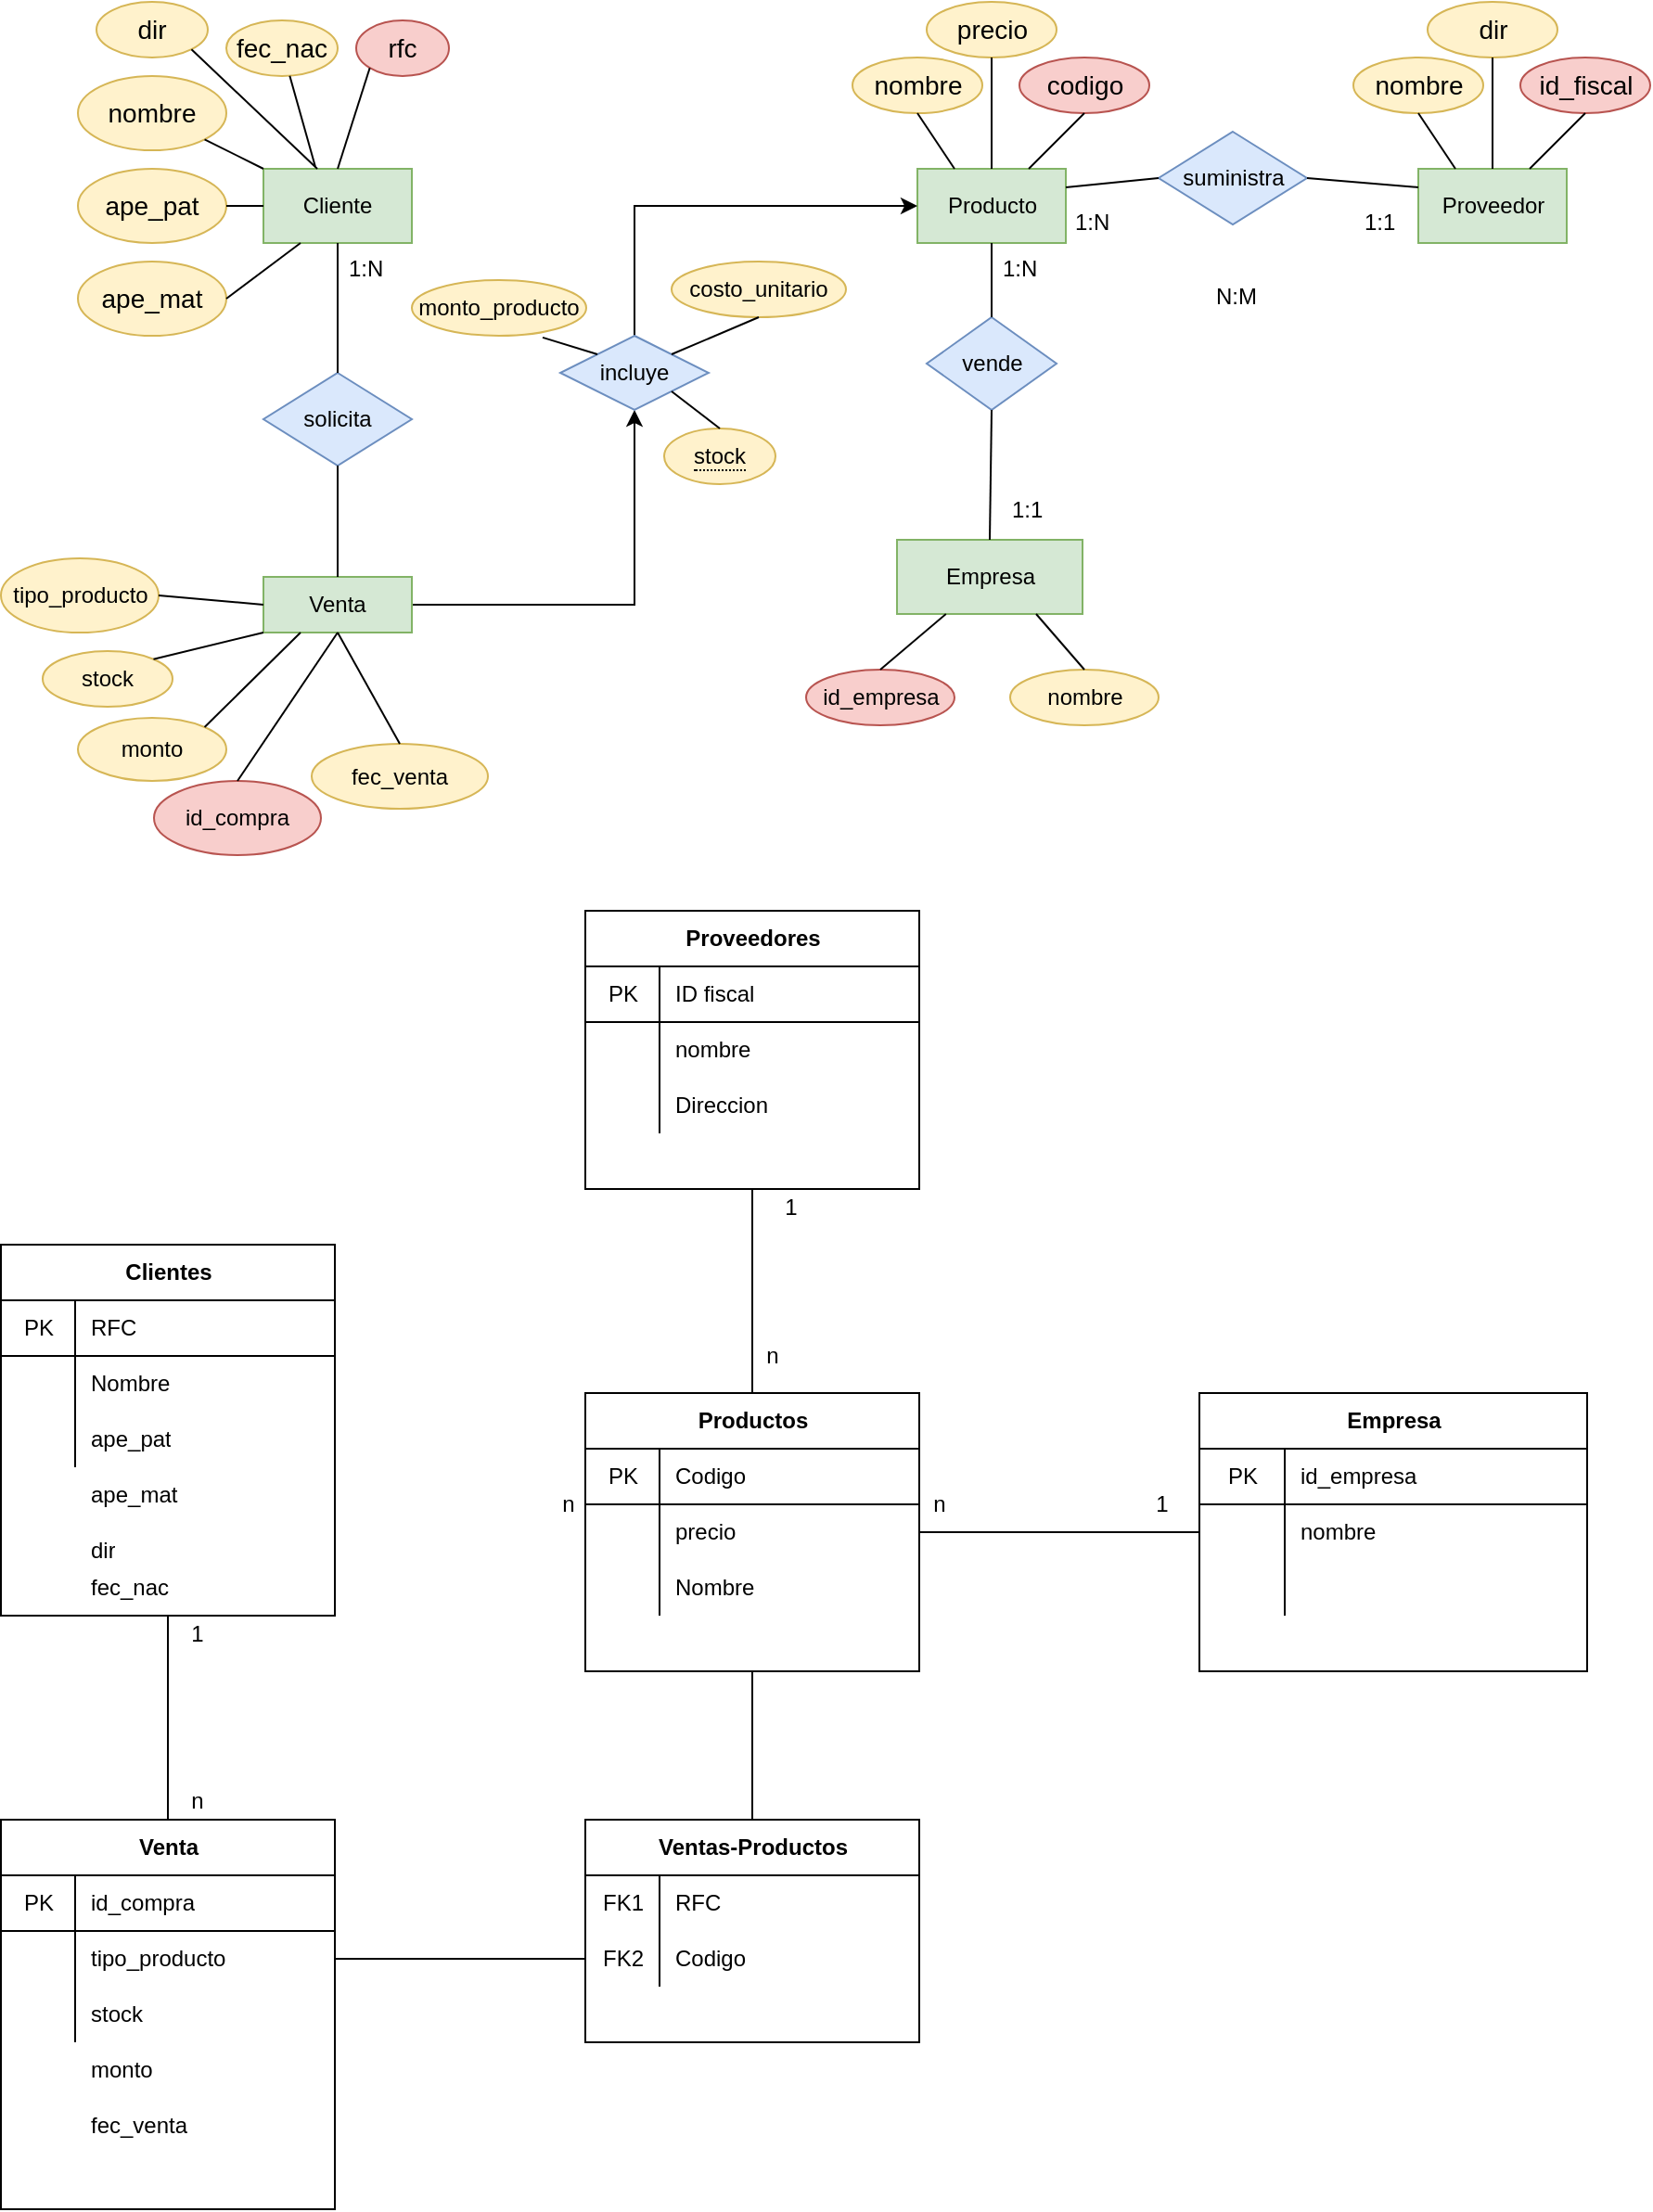 <mxfile version="13.8.0" type="github">
  <diagram id="mEkVA_a5n-rHj5x5pNbr" name="Page-1">
    <mxGraphModel dx="1929" dy="614" grid="1" gridSize="10" guides="1" tooltips="1" connect="1" arrows="1" fold="1" page="1" pageScale="1" pageWidth="827" pageHeight="1169" math="0" shadow="0">
      <root>
        <mxCell id="0" />
        <mxCell id="1" parent="0" />
        <mxCell id="INvCyW41zS3tFd_5ug0i-1" value="Cliente" style="whiteSpace=wrap;html=1;align=center;fillColor=#d5e8d4;strokeColor=#82b366;" parent="1" vertex="1">
          <mxGeometry x="110" y="280" width="80" height="40" as="geometry" />
        </mxCell>
        <mxCell id="INvCyW41zS3tFd_5ug0i-3" value="rfc" style="ellipse;whiteSpace=wrap;html=1;align=center;fontSize=14;fillColor=#f8cecc;strokeColor=#b85450;" parent="1" vertex="1">
          <mxGeometry x="160" y="200" width="50" height="30" as="geometry" />
        </mxCell>
        <mxCell id="INvCyW41zS3tFd_5ug0i-4" value="nombre" style="ellipse;whiteSpace=wrap;html=1;align=center;fontSize=14;fillColor=#fff2cc;strokeColor=#d6b656;" parent="1" vertex="1">
          <mxGeometry x="10" y="230" width="80" height="40" as="geometry" />
        </mxCell>
        <mxCell id="INvCyW41zS3tFd_5ug0i-5" value="ape_pat" style="ellipse;whiteSpace=wrap;html=1;align=center;fontSize=14;fillColor=#fff2cc;strokeColor=#d6b656;" parent="1" vertex="1">
          <mxGeometry x="10" y="280" width="80" height="40" as="geometry" />
        </mxCell>
        <mxCell id="INvCyW41zS3tFd_5ug0i-6" value="ape_mat" style="ellipse;whiteSpace=wrap;html=1;align=center;fontSize=14;fillColor=#fff2cc;strokeColor=#d6b656;" parent="1" vertex="1">
          <mxGeometry x="10" y="330" width="80" height="40" as="geometry" />
        </mxCell>
        <mxCell id="INvCyW41zS3tFd_5ug0i-7" value="dir" style="ellipse;whiteSpace=wrap;html=1;align=center;fontSize=14;fillColor=#fff2cc;strokeColor=#d6b656;" parent="1" vertex="1">
          <mxGeometry x="20" y="190" width="60" height="30" as="geometry" />
        </mxCell>
        <mxCell id="INvCyW41zS3tFd_5ug0i-8" value="fec_nac" style="ellipse;whiteSpace=wrap;html=1;align=center;fontSize=14;fillColor=#fff2cc;strokeColor=#d6b656;" parent="1" vertex="1">
          <mxGeometry x="90" y="200" width="60" height="30" as="geometry" />
        </mxCell>
        <mxCell id="INvCyW41zS3tFd_5ug0i-9" value="" style="endArrow=none;html=1;rounded=0;fontSize=14;exitX=1;exitY=0.5;exitDx=0;exitDy=0;entryX=0.25;entryY=1;entryDx=0;entryDy=0;" parent="1" source="INvCyW41zS3tFd_5ug0i-6" target="INvCyW41zS3tFd_5ug0i-1" edge="1">
          <mxGeometry relative="1" as="geometry">
            <mxPoint x="540" y="310" as="sourcePoint" />
            <mxPoint x="330" y="300" as="targetPoint" />
          </mxGeometry>
        </mxCell>
        <mxCell id="INvCyW41zS3tFd_5ug0i-10" value="" style="endArrow=none;html=1;rounded=0;fontSize=14;exitX=0;exitY=1;exitDx=0;exitDy=0;entryX=0.5;entryY=0;entryDx=0;entryDy=0;" parent="1" source="INvCyW41zS3tFd_5ug0i-3" target="INvCyW41zS3tFd_5ug0i-1" edge="1">
          <mxGeometry relative="1" as="geometry">
            <mxPoint x="540" y="310" as="sourcePoint" />
            <mxPoint x="350" y="270" as="targetPoint" />
          </mxGeometry>
        </mxCell>
        <mxCell id="INvCyW41zS3tFd_5ug0i-11" value="" style="endArrow=none;html=1;rounded=0;fontSize=14;entryX=0.35;entryY=-0.025;entryDx=0;entryDy=0;entryPerimeter=0;" parent="1" source="INvCyW41zS3tFd_5ug0i-8" target="INvCyW41zS3tFd_5ug0i-1" edge="1">
          <mxGeometry relative="1" as="geometry">
            <mxPoint x="540" y="310" as="sourcePoint" />
            <mxPoint x="350" y="270" as="targetPoint" />
          </mxGeometry>
        </mxCell>
        <mxCell id="INvCyW41zS3tFd_5ug0i-12" value="" style="endArrow=none;html=1;rounded=0;fontSize=14;exitX=1;exitY=1;exitDx=0;exitDy=0;entryX=0.363;entryY=0;entryDx=0;entryDy=0;entryPerimeter=0;" parent="1" source="INvCyW41zS3tFd_5ug0i-7" target="INvCyW41zS3tFd_5ug0i-1" edge="1">
          <mxGeometry relative="1" as="geometry">
            <mxPoint x="540" y="310" as="sourcePoint" />
            <mxPoint x="350" y="270" as="targetPoint" />
          </mxGeometry>
        </mxCell>
        <mxCell id="INvCyW41zS3tFd_5ug0i-13" value="" style="endArrow=none;html=1;rounded=0;fontSize=14;exitX=1;exitY=1;exitDx=0;exitDy=0;entryX=0;entryY=0;entryDx=0;entryDy=0;" parent="1" source="INvCyW41zS3tFd_5ug0i-4" target="INvCyW41zS3tFd_5ug0i-1" edge="1">
          <mxGeometry relative="1" as="geometry">
            <mxPoint x="540" y="310" as="sourcePoint" />
            <mxPoint x="330" y="270" as="targetPoint" />
          </mxGeometry>
        </mxCell>
        <mxCell id="INvCyW41zS3tFd_5ug0i-14" value="" style="endArrow=none;html=1;rounded=0;fontSize=14;exitX=1;exitY=0.5;exitDx=0;exitDy=0;" parent="1" source="INvCyW41zS3tFd_5ug0i-5" target="INvCyW41zS3tFd_5ug0i-1" edge="1">
          <mxGeometry relative="1" as="geometry">
            <mxPoint x="540" y="310" as="sourcePoint" />
            <mxPoint x="330" y="290" as="targetPoint" />
          </mxGeometry>
        </mxCell>
        <mxCell id="INvCyW41zS3tFd_5ug0i-17" value="Producto" style="whiteSpace=wrap;html=1;align=center;fillColor=#d5e8d4;strokeColor=#82b366;" parent="1" vertex="1">
          <mxGeometry x="462.5" y="280" width="80" height="40" as="geometry" />
        </mxCell>
        <mxCell id="INvCyW41zS3tFd_5ug0i-18" value="nombre" style="ellipse;whiteSpace=wrap;html=1;align=center;fontSize=14;fillColor=#fff2cc;strokeColor=#d6b656;" parent="1" vertex="1">
          <mxGeometry x="427.5" y="220" width="70" height="30" as="geometry" />
        </mxCell>
        <mxCell id="INvCyW41zS3tFd_5ug0i-19" value="codigo" style="ellipse;whiteSpace=wrap;html=1;align=center;fontSize=14;fillColor=#f8cecc;strokeColor=#b85450;" parent="1" vertex="1">
          <mxGeometry x="517.5" y="220" width="70" height="30" as="geometry" />
        </mxCell>
        <mxCell id="INvCyW41zS3tFd_5ug0i-20" value="precio" style="ellipse;whiteSpace=wrap;html=1;align=center;fontSize=14;fillColor=#fff2cc;strokeColor=#d6b656;" parent="1" vertex="1">
          <mxGeometry x="467.5" y="190" width="70" height="30" as="geometry" />
        </mxCell>
        <mxCell id="INvCyW41zS3tFd_5ug0i-21" value="" style="endArrow=none;html=1;rounded=0;entryX=0.5;entryY=1;entryDx=0;entryDy=0;exitX=0.75;exitY=0;exitDx=0;exitDy=0;" parent="1" source="INvCyW41zS3tFd_5ug0i-17" target="INvCyW41zS3tFd_5ug0i-19" edge="1">
          <mxGeometry relative="1" as="geometry">
            <mxPoint x="457.5" y="320" as="sourcePoint" />
            <mxPoint x="617.5" y="320" as="targetPoint" />
          </mxGeometry>
        </mxCell>
        <mxCell id="INvCyW41zS3tFd_5ug0i-22" value="" style="endArrow=none;html=1;rounded=0;entryX=0.5;entryY=1;entryDx=0;entryDy=0;exitX=0.5;exitY=0;exitDx=0;exitDy=0;" parent="1" source="INvCyW41zS3tFd_5ug0i-17" target="INvCyW41zS3tFd_5ug0i-20" edge="1">
          <mxGeometry relative="1" as="geometry">
            <mxPoint x="457.5" y="320" as="sourcePoint" />
            <mxPoint x="617.5" y="320" as="targetPoint" />
          </mxGeometry>
        </mxCell>
        <mxCell id="INvCyW41zS3tFd_5ug0i-23" value="" style="endArrow=none;html=1;rounded=0;exitX=0.5;exitY=1;exitDx=0;exitDy=0;entryX=0.25;entryY=0;entryDx=0;entryDy=0;" parent="1" source="INvCyW41zS3tFd_5ug0i-18" target="INvCyW41zS3tFd_5ug0i-17" edge="1">
          <mxGeometry relative="1" as="geometry">
            <mxPoint x="457.5" y="320" as="sourcePoint" />
            <mxPoint x="617.5" y="320" as="targetPoint" />
          </mxGeometry>
        </mxCell>
        <mxCell id="INvCyW41zS3tFd_5ug0i-24" value="Proveedor" style="whiteSpace=wrap;html=1;align=center;fillColor=#d5e8d4;strokeColor=#82b366;" parent="1" vertex="1">
          <mxGeometry x="732.5" y="280" width="80" height="40" as="geometry" />
        </mxCell>
        <mxCell id="INvCyW41zS3tFd_5ug0i-25" value="nombre" style="ellipse;whiteSpace=wrap;html=1;align=center;fontSize=14;fillColor=#fff2cc;strokeColor=#d6b656;" parent="1" vertex="1">
          <mxGeometry x="697.5" y="220" width="70" height="30" as="geometry" />
        </mxCell>
        <mxCell id="INvCyW41zS3tFd_5ug0i-26" value="id_fiscal" style="ellipse;whiteSpace=wrap;html=1;align=center;fontSize=14;fillColor=#f8cecc;strokeColor=#b85450;" parent="1" vertex="1">
          <mxGeometry x="787.5" y="220" width="70" height="30" as="geometry" />
        </mxCell>
        <mxCell id="INvCyW41zS3tFd_5ug0i-27" value="dir" style="ellipse;whiteSpace=wrap;html=1;align=center;fontSize=14;fillColor=#fff2cc;strokeColor=#d6b656;" parent="1" vertex="1">
          <mxGeometry x="737.5" y="190" width="70" height="30" as="geometry" />
        </mxCell>
        <mxCell id="INvCyW41zS3tFd_5ug0i-28" value="" style="endArrow=none;html=1;rounded=0;entryX=0.5;entryY=1;entryDx=0;entryDy=0;exitX=0.75;exitY=0;exitDx=0;exitDy=0;" parent="1" source="INvCyW41zS3tFd_5ug0i-24" target="INvCyW41zS3tFd_5ug0i-26" edge="1">
          <mxGeometry relative="1" as="geometry">
            <mxPoint x="727.5" y="320" as="sourcePoint" />
            <mxPoint x="887.5" y="320" as="targetPoint" />
          </mxGeometry>
        </mxCell>
        <mxCell id="INvCyW41zS3tFd_5ug0i-29" value="" style="endArrow=none;html=1;rounded=0;entryX=0.5;entryY=1;entryDx=0;entryDy=0;exitX=0.5;exitY=0;exitDx=0;exitDy=0;" parent="1" source="INvCyW41zS3tFd_5ug0i-24" target="INvCyW41zS3tFd_5ug0i-27" edge="1">
          <mxGeometry relative="1" as="geometry">
            <mxPoint x="727.5" y="320" as="sourcePoint" />
            <mxPoint x="887.5" y="320" as="targetPoint" />
          </mxGeometry>
        </mxCell>
        <mxCell id="INvCyW41zS3tFd_5ug0i-30" value="" style="endArrow=none;html=1;rounded=0;exitX=0.5;exitY=1;exitDx=0;exitDy=0;entryX=0.25;entryY=0;entryDx=0;entryDy=0;" parent="1" source="INvCyW41zS3tFd_5ug0i-25" target="INvCyW41zS3tFd_5ug0i-24" edge="1">
          <mxGeometry relative="1" as="geometry">
            <mxPoint x="727.5" y="320" as="sourcePoint" />
            <mxPoint x="887.5" y="320" as="targetPoint" />
          </mxGeometry>
        </mxCell>
        <mxCell id="3dfey91nUDMkHFq2_AtW-1" value="Empresa" style="whiteSpace=wrap;html=1;align=center;fillColor=#d5e8d4;strokeColor=#82b366;" parent="1" vertex="1">
          <mxGeometry x="451.5" y="480" width="100" height="40" as="geometry" />
        </mxCell>
        <mxCell id="3dfey91nUDMkHFq2_AtW-2" value="id_empresa" style="ellipse;whiteSpace=wrap;html=1;align=center;fillColor=#f8cecc;strokeColor=#b85450;" parent="1" vertex="1">
          <mxGeometry x="402.5" y="550" width="80" height="30" as="geometry" />
        </mxCell>
        <mxCell id="3dfey91nUDMkHFq2_AtW-3" value="nombre" style="ellipse;whiteSpace=wrap;html=1;align=center;fillColor=#fff2cc;strokeColor=#d6b656;" parent="1" vertex="1">
          <mxGeometry x="512.5" y="550" width="80" height="30" as="geometry" />
        </mxCell>
        <mxCell id="3dfey91nUDMkHFq2_AtW-4" value="vende" style="shape=rhombus;perimeter=rhombusPerimeter;whiteSpace=wrap;html=1;align=center;fillColor=#dae8fc;strokeColor=#6c8ebf;" parent="1" vertex="1">
          <mxGeometry x="467.5" y="360" width="70" height="50" as="geometry" />
        </mxCell>
        <mxCell id="3dfey91nUDMkHFq2_AtW-5" value="" style="endArrow=none;html=1;rounded=0;entryX=0.5;entryY=1;entryDx=0;entryDy=0;exitX=0.5;exitY=0;exitDx=0;exitDy=0;" parent="1" source="3dfey91nUDMkHFq2_AtW-1" target="3dfey91nUDMkHFq2_AtW-4" edge="1">
          <mxGeometry relative="1" as="geometry">
            <mxPoint x="457.5" y="320" as="sourcePoint" />
            <mxPoint x="617.5" y="320" as="targetPoint" />
          </mxGeometry>
        </mxCell>
        <mxCell id="3dfey91nUDMkHFq2_AtW-7" value="" style="endArrow=none;html=1;rounded=0;entryX=0.5;entryY=1;entryDx=0;entryDy=0;exitX=0.5;exitY=0;exitDx=0;exitDy=0;" parent="1" source="3dfey91nUDMkHFq2_AtW-4" target="INvCyW41zS3tFd_5ug0i-17" edge="1">
          <mxGeometry relative="1" as="geometry">
            <mxPoint x="457.5" y="320" as="sourcePoint" />
            <mxPoint x="617.5" y="320" as="targetPoint" />
          </mxGeometry>
        </mxCell>
        <mxCell id="EYWjmccLPJxXWrbDl879-23" value="1:N" style="text;strokeColor=none;fillColor=none;spacingLeft=4;spacingRight=4;overflow=hidden;rotatable=0;points=[[0,0.5],[1,0.5]];portConstraint=eastwest;fontSize=12;" vertex="1" parent="1">
          <mxGeometry x="502.5" y="320" width="40" height="30" as="geometry" />
        </mxCell>
        <mxCell id="EYWjmccLPJxXWrbDl879-26" value="1:1" style="text;strokeColor=none;fillColor=none;spacingLeft=4;spacingRight=4;overflow=hidden;rotatable=0;points=[[0,0.5],[1,0.5]];portConstraint=eastwest;fontSize=12;" vertex="1" parent="1">
          <mxGeometry x="697.5" y="295" width="40" height="30" as="geometry" />
        </mxCell>
        <mxCell id="EYWjmccLPJxXWrbDl879-27" value="N:M" style="text;strokeColor=none;fillColor=none;spacingLeft=4;spacingRight=4;overflow=hidden;rotatable=0;points=[[0,0.5],[1,0.5]];portConstraint=eastwest;fontSize=12;" vertex="1" parent="1">
          <mxGeometry x="617.5" y="335" width="40" height="30" as="geometry" />
        </mxCell>
        <mxCell id="EYWjmccLPJxXWrbDl879-28" value="1:N" style="text;strokeColor=none;fillColor=none;spacingLeft=4;spacingRight=4;overflow=hidden;rotatable=0;points=[[0,0.5],[1,0.5]];portConstraint=eastwest;fontSize=12;" vertex="1" parent="1">
          <mxGeometry x="541.5" y="295" width="40" height="30" as="geometry" />
        </mxCell>
        <mxCell id="EYWjmccLPJxXWrbDl879-69" value="1:1" style="text;strokeColor=none;fillColor=none;spacingLeft=4;spacingRight=4;overflow=hidden;rotatable=0;points=[[0,0.5],[1,0.5]];portConstraint=eastwest;fontSize=12;" vertex="1" parent="1">
          <mxGeometry x="507.5" y="450" width="40" height="30" as="geometry" />
        </mxCell>
        <mxCell id="EYWjmccLPJxXWrbDl879-70" value="" style="endArrow=none;html=1;rounded=0;exitX=0.75;exitY=1;exitDx=0;exitDy=0;entryX=0.5;entryY=0;entryDx=0;entryDy=0;" edge="1" parent="1" source="3dfey91nUDMkHFq2_AtW-1" target="3dfey91nUDMkHFq2_AtW-3">
          <mxGeometry relative="1" as="geometry">
            <mxPoint x="612.5" y="740" as="sourcePoint" />
            <mxPoint x="772.5" y="740" as="targetPoint" />
          </mxGeometry>
        </mxCell>
        <mxCell id="EYWjmccLPJxXWrbDl879-71" value="" style="endArrow=none;html=1;rounded=0;exitX=0.5;exitY=0;exitDx=0;exitDy=0;" edge="1" parent="1" source="3dfey91nUDMkHFq2_AtW-2" target="3dfey91nUDMkHFq2_AtW-1">
          <mxGeometry relative="1" as="geometry">
            <mxPoint x="423.5" y="750" as="sourcePoint" />
            <mxPoint x="457.5" y="720.0" as="targetPoint" />
          </mxGeometry>
        </mxCell>
        <mxCell id="EYWjmccLPJxXWrbDl879-72" value="suministra" style="shape=rhombus;perimeter=rhombusPerimeter;whiteSpace=wrap;html=1;align=center;fillColor=#dae8fc;strokeColor=#6c8ebf;" vertex="1" parent="1">
          <mxGeometry x="592.5" y="260" width="80" height="50" as="geometry" />
        </mxCell>
        <mxCell id="EYWjmccLPJxXWrbDl879-73" value="" style="endArrow=none;html=1;rounded=0;exitX=1;exitY=0.5;exitDx=0;exitDy=0;entryX=0;entryY=0.25;entryDx=0;entryDy=0;" edge="1" parent="1" source="EYWjmccLPJxXWrbDl879-72" target="INvCyW41zS3tFd_5ug0i-24">
          <mxGeometry relative="1" as="geometry">
            <mxPoint x="617.5" y="620" as="sourcePoint" />
            <mxPoint x="777.5" y="620" as="targetPoint" />
          </mxGeometry>
        </mxCell>
        <mxCell id="EYWjmccLPJxXWrbDl879-74" value="" style="endArrow=none;html=1;rounded=0;exitX=1;exitY=0.25;exitDx=0;exitDy=0;entryX=0;entryY=0.5;entryDx=0;entryDy=0;" edge="1" parent="1" source="INvCyW41zS3tFd_5ug0i-17" target="EYWjmccLPJxXWrbDl879-72">
          <mxGeometry relative="1" as="geometry">
            <mxPoint x="617.5" y="620" as="sourcePoint" />
            <mxPoint x="777.5" y="620" as="targetPoint" />
          </mxGeometry>
        </mxCell>
        <mxCell id="EYWjmccLPJxXWrbDl879-92" style="edgeStyle=orthogonalEdgeStyle;rounded=0;orthogonalLoop=1;jettySize=auto;html=1;exitX=1;exitY=0.5;exitDx=0;exitDy=0;entryX=0.5;entryY=1;entryDx=0;entryDy=0;" edge="1" parent="1" source="EYWjmccLPJxXWrbDl879-75" target="EYWjmccLPJxXWrbDl879-91">
          <mxGeometry relative="1" as="geometry" />
        </mxCell>
        <mxCell id="EYWjmccLPJxXWrbDl879-75" value="Venta" style="whiteSpace=wrap;html=1;align=center;fillColor=#d5e8d4;strokeColor=#82b366;" vertex="1" parent="1">
          <mxGeometry x="110" y="500" width="80" height="30" as="geometry" />
        </mxCell>
        <mxCell id="EYWjmccLPJxXWrbDl879-76" value="monto" style="ellipse;whiteSpace=wrap;html=1;fillColor=#fff2cc;strokeColor=#d6b656;" vertex="1" parent="1">
          <mxGeometry x="10" y="576" width="80" height="34" as="geometry" />
        </mxCell>
        <mxCell id="EYWjmccLPJxXWrbDl879-77" value="id_compra" style="ellipse;whiteSpace=wrap;html=1;fillColor=#f8cecc;strokeColor=#b85450;" vertex="1" parent="1">
          <mxGeometry x="51" y="610" width="90" height="40" as="geometry" />
        </mxCell>
        <mxCell id="EYWjmccLPJxXWrbDl879-78" value="stock" style="ellipse;whiteSpace=wrap;html=1;fillColor=#fff2cc;strokeColor=#d6b656;" vertex="1" parent="1">
          <mxGeometry x="-9" y="540" width="70" height="30" as="geometry" />
        </mxCell>
        <mxCell id="EYWjmccLPJxXWrbDl879-79" value="tipo_producto" style="ellipse;whiteSpace=wrap;html=1;fillColor=#fff2cc;strokeColor=#d6b656;" vertex="1" parent="1">
          <mxGeometry x="-31.5" y="490" width="85" height="40" as="geometry" />
        </mxCell>
        <mxCell id="EYWjmccLPJxXWrbDl879-80" value="fec_venta" style="ellipse;whiteSpace=wrap;html=1;fillColor=#fff2cc;strokeColor=#d6b656;" vertex="1" parent="1">
          <mxGeometry x="136" y="590" width="95" height="35" as="geometry" />
        </mxCell>
        <mxCell id="EYWjmccLPJxXWrbDl879-82" value="" style="endArrow=none;html=1;rounded=0;exitX=0.5;exitY=0;exitDx=0;exitDy=0;entryX=0.5;entryY=1;entryDx=0;entryDy=0;" edge="1" parent="1" source="EYWjmccLPJxXWrbDl879-80" target="EYWjmccLPJxXWrbDl879-75">
          <mxGeometry relative="1" as="geometry">
            <mxPoint x="490" y="510" as="sourcePoint" />
            <mxPoint x="650" y="510" as="targetPoint" />
          </mxGeometry>
        </mxCell>
        <mxCell id="EYWjmccLPJxXWrbDl879-83" value="" style="endArrow=none;html=1;rounded=0;exitX=0.5;exitY=0;exitDx=0;exitDy=0;entryX=0.5;entryY=1;entryDx=0;entryDy=0;" edge="1" parent="1" source="EYWjmccLPJxXWrbDl879-77" target="EYWjmccLPJxXWrbDl879-75">
          <mxGeometry relative="1" as="geometry">
            <mxPoint x="490" y="510" as="sourcePoint" />
            <mxPoint x="650" y="510" as="targetPoint" />
          </mxGeometry>
        </mxCell>
        <mxCell id="EYWjmccLPJxXWrbDl879-84" value="" style="endArrow=none;html=1;rounded=0;exitX=1;exitY=0;exitDx=0;exitDy=0;entryX=0.25;entryY=1;entryDx=0;entryDy=0;" edge="1" parent="1" source="EYWjmccLPJxXWrbDl879-76" target="EYWjmccLPJxXWrbDl879-75">
          <mxGeometry relative="1" as="geometry">
            <mxPoint x="490" y="510" as="sourcePoint" />
            <mxPoint x="650" y="510" as="targetPoint" />
          </mxGeometry>
        </mxCell>
        <mxCell id="EYWjmccLPJxXWrbDl879-85" value="" style="endArrow=none;html=1;rounded=0;exitX=1;exitY=0;exitDx=0;exitDy=0;entryX=0;entryY=1;entryDx=0;entryDy=0;" edge="1" parent="1" source="EYWjmccLPJxXWrbDl879-78" target="EYWjmccLPJxXWrbDl879-75">
          <mxGeometry relative="1" as="geometry">
            <mxPoint x="490" y="510" as="sourcePoint" />
            <mxPoint x="650" y="510" as="targetPoint" />
          </mxGeometry>
        </mxCell>
        <mxCell id="EYWjmccLPJxXWrbDl879-86" value="" style="endArrow=none;html=1;rounded=0;exitX=1;exitY=0.5;exitDx=0;exitDy=0;entryX=0;entryY=0.5;entryDx=0;entryDy=0;" edge="1" parent="1" source="EYWjmccLPJxXWrbDl879-79" target="EYWjmccLPJxXWrbDl879-75">
          <mxGeometry relative="1" as="geometry">
            <mxPoint x="490" y="510" as="sourcePoint" />
            <mxPoint x="100" y="510" as="targetPoint" />
          </mxGeometry>
        </mxCell>
        <mxCell id="EYWjmccLPJxXWrbDl879-88" value="solicita" style="shape=rhombus;perimeter=rhombusPerimeter;whiteSpace=wrap;html=1;align=center;fillColor=#dae8fc;strokeColor=#6c8ebf;" vertex="1" parent="1">
          <mxGeometry x="110" y="390" width="80" height="50" as="geometry" />
        </mxCell>
        <mxCell id="EYWjmccLPJxXWrbDl879-89" value="" style="endArrow=none;html=1;rounded=0;exitX=0.5;exitY=0;exitDx=0;exitDy=0;entryX=0.5;entryY=1;entryDx=0;entryDy=0;" edge="1" parent="1" source="EYWjmccLPJxXWrbDl879-75" target="EYWjmccLPJxXWrbDl879-88">
          <mxGeometry relative="1" as="geometry">
            <mxPoint x="490" y="490" as="sourcePoint" />
            <mxPoint x="650" y="490" as="targetPoint" />
          </mxGeometry>
        </mxCell>
        <mxCell id="EYWjmccLPJxXWrbDl879-90" value="" style="endArrow=none;html=1;rounded=0;exitX=0.5;exitY=1;exitDx=0;exitDy=0;entryX=0.5;entryY=0;entryDx=0;entryDy=0;" edge="1" parent="1" source="INvCyW41zS3tFd_5ug0i-1" target="EYWjmccLPJxXWrbDl879-88">
          <mxGeometry relative="1" as="geometry">
            <mxPoint x="490" y="490" as="sourcePoint" />
            <mxPoint x="650" y="490" as="targetPoint" />
          </mxGeometry>
        </mxCell>
        <mxCell id="EYWjmccLPJxXWrbDl879-93" style="edgeStyle=orthogonalEdgeStyle;rounded=0;orthogonalLoop=1;jettySize=auto;html=1;exitX=0.5;exitY=0;exitDx=0;exitDy=0;entryX=0;entryY=0.5;entryDx=0;entryDy=0;" edge="1" parent="1" source="EYWjmccLPJxXWrbDl879-91" target="INvCyW41zS3tFd_5ug0i-17">
          <mxGeometry relative="1" as="geometry" />
        </mxCell>
        <mxCell id="EYWjmccLPJxXWrbDl879-91" value="incluye" style="shape=rhombus;perimeter=rhombusPerimeter;whiteSpace=wrap;html=1;align=center;fillColor=#dae8fc;strokeColor=#6c8ebf;" vertex="1" parent="1">
          <mxGeometry x="270" y="370" width="80" height="40" as="geometry" />
        </mxCell>
        <mxCell id="EYWjmccLPJxXWrbDl879-94" value="&lt;span style=&quot;border-bottom: 1px dotted&quot;&gt;stock&lt;/span&gt;" style="ellipse;whiteSpace=wrap;html=1;align=center;fillColor=#fff2cc;strokeColor=#d6b656;" vertex="1" parent="1">
          <mxGeometry x="326" y="420" width="60" height="30" as="geometry" />
        </mxCell>
        <mxCell id="EYWjmccLPJxXWrbDl879-95" value="costo_unitario" style="ellipse;whiteSpace=wrap;html=1;align=center;fillColor=#fff2cc;strokeColor=#d6b656;" vertex="1" parent="1">
          <mxGeometry x="330" y="330" width="94" height="30" as="geometry" />
        </mxCell>
        <mxCell id="EYWjmccLPJxXWrbDl879-96" value="monto_producto" style="ellipse;whiteSpace=wrap;html=1;align=center;fillColor=#fff2cc;strokeColor=#d6b656;" vertex="1" parent="1">
          <mxGeometry x="190" y="340" width="94" height="30" as="geometry" />
        </mxCell>
        <mxCell id="EYWjmccLPJxXWrbDl879-97" value="" style="endArrow=none;html=1;rounded=0;exitX=0.5;exitY=0;exitDx=0;exitDy=0;entryX=1;entryY=1;entryDx=0;entryDy=0;" edge="1" parent="1" source="EYWjmccLPJxXWrbDl879-94" target="EYWjmccLPJxXWrbDl879-91">
          <mxGeometry relative="1" as="geometry">
            <mxPoint x="490" y="560" as="sourcePoint" />
            <mxPoint x="650" y="560" as="targetPoint" />
          </mxGeometry>
        </mxCell>
        <mxCell id="EYWjmccLPJxXWrbDl879-98" value="" style="endArrow=none;html=1;rounded=0;exitX=0.5;exitY=1;exitDx=0;exitDy=0;entryX=1;entryY=0;entryDx=0;entryDy=0;" edge="1" parent="1" source="EYWjmccLPJxXWrbDl879-95" target="EYWjmccLPJxXWrbDl879-91">
          <mxGeometry relative="1" as="geometry">
            <mxPoint x="490" y="560" as="sourcePoint" />
            <mxPoint x="650" y="560" as="targetPoint" />
          </mxGeometry>
        </mxCell>
        <mxCell id="EYWjmccLPJxXWrbDl879-99" value="" style="endArrow=none;html=1;rounded=0;exitX=0.75;exitY=1.031;exitDx=0;exitDy=0;exitPerimeter=0;entryX=0;entryY=0;entryDx=0;entryDy=0;" edge="1" parent="1" source="EYWjmccLPJxXWrbDl879-96" target="EYWjmccLPJxXWrbDl879-91">
          <mxGeometry relative="1" as="geometry">
            <mxPoint x="490" y="560" as="sourcePoint" />
            <mxPoint x="650" y="560" as="targetPoint" />
          </mxGeometry>
        </mxCell>
        <mxCell id="EYWjmccLPJxXWrbDl879-100" value="1:N" style="text;strokeColor=none;fillColor=none;spacingLeft=4;spacingRight=4;overflow=hidden;rotatable=0;points=[[0,0.5],[1,0.5]];portConstraint=eastwest;fontSize=12;" vertex="1" parent="1">
          <mxGeometry x="150" y="320" width="40" height="30" as="geometry" />
        </mxCell>
        <mxCell id="EYWjmccLPJxXWrbDl879-101" value="" style="endArrow=none;html=1;exitX=0;exitY=0.5;exitDx=0;exitDy=0;entryX=1;entryY=0.5;entryDx=0;entryDy=0;" edge="1" parent="1" source="EYWjmccLPJxXWrbDl879-142" target="EYWjmccLPJxXWrbDl879-132">
          <mxGeometry width="50" height="50" relative="1" as="geometry">
            <mxPoint x="453.5" y="790" as="sourcePoint" />
            <mxPoint x="373.5" y="950" as="targetPoint" />
          </mxGeometry>
        </mxCell>
        <mxCell id="EYWjmccLPJxXWrbDl879-112" value="" style="endArrow=none;html=1;exitX=0.5;exitY=0;exitDx=0;exitDy=0;entryX=0.5;entryY=1;entryDx=0;entryDy=0;" edge="1" parent="1" source="EYWjmccLPJxXWrbDl879-128" target="EYWjmccLPJxXWrbDl879-145">
          <mxGeometry width="50" height="50" relative="1" as="geometry">
            <mxPoint x="453.5" y="910" as="sourcePoint" />
            <mxPoint x="503.5" y="860" as="targetPoint" />
          </mxGeometry>
        </mxCell>
        <mxCell id="EYWjmccLPJxXWrbDl879-113" value="n" style="text;html=1;align=center;verticalAlign=middle;resizable=0;points=[];autosize=1;" vertex="1" parent="1">
          <mxGeometry x="263.5" y="990" width="20" height="20" as="geometry" />
        </mxCell>
        <mxCell id="EYWjmccLPJxXWrbDl879-114" value="" style="endArrow=none;html=1;entryX=0.5;entryY=0;entryDx=0;entryDy=0;exitX=0.5;exitY=1;exitDx=0;exitDy=0;" edge="1" parent="1" source="EYWjmccLPJxXWrbDl879-102" target="EYWjmccLPJxXWrbDl879-138">
          <mxGeometry width="50" height="50" relative="1" as="geometry">
            <mxPoint x="453.5" y="910" as="sourcePoint" />
            <mxPoint x="503.5" y="860" as="targetPoint" />
          </mxGeometry>
        </mxCell>
        <mxCell id="EYWjmccLPJxXWrbDl879-125" value="" style="endArrow=none;html=1;entryX=1;entryY=0.5;entryDx=0;entryDy=0;exitX=0;exitY=0.5;exitDx=0;exitDy=0;" edge="1" parent="1" source="EYWjmccLPJxXWrbDl879-119" target="EYWjmccLPJxXWrbDl879-106">
          <mxGeometry width="50" height="50" relative="1" as="geometry">
            <mxPoint x="583.5" y="1160" as="sourcePoint" />
            <mxPoint x="633.5" y="1110" as="targetPoint" />
          </mxGeometry>
        </mxCell>
        <mxCell id="EYWjmccLPJxXWrbDl879-126" value="n" style="text;html=1;align=center;verticalAlign=middle;resizable=0;points=[];autosize=1;" vertex="1" parent="1">
          <mxGeometry x="463.5" y="990" width="20" height="20" as="geometry" />
        </mxCell>
        <mxCell id="EYWjmccLPJxXWrbDl879-127" value="1" style="text;html=1;align=center;verticalAlign=middle;resizable=0;points=[];autosize=1;" vertex="1" parent="1">
          <mxGeometry x="583.5" y="990" width="20" height="20" as="geometry" />
        </mxCell>
        <mxCell id="EYWjmccLPJxXWrbDl879-165" value="" style="endArrow=none;html=1;entryX=0.5;entryY=1;entryDx=0;entryDy=0;exitX=0.5;exitY=0;exitDx=0;exitDy=0;" edge="1" parent="1" source="EYWjmccLPJxXWrbDl879-102" target="EYWjmccLPJxXWrbDl879-155">
          <mxGeometry width="50" height="50" relative="1" as="geometry">
            <mxPoint x="583.5" y="1040" as="sourcePoint" />
            <mxPoint x="633.5" y="990" as="targetPoint" />
          </mxGeometry>
        </mxCell>
        <mxCell id="EYWjmccLPJxXWrbDl879-166" value="ape_mat" style="shape=partialRectangle;html=1;whiteSpace=wrap;connectable=0;fillColor=none;top=0;left=0;bottom=0;right=0;align=left;spacingLeft=6;overflow=hidden;" vertex="1" parent="1">
          <mxGeometry x="8.5" y="980" width="140" height="30" as="geometry" />
        </mxCell>
        <mxCell id="EYWjmccLPJxXWrbDl879-167" value="dir" style="shape=partialRectangle;html=1;whiteSpace=wrap;connectable=0;fillColor=none;top=0;left=0;bottom=0;right=0;align=left;spacingLeft=6;overflow=hidden;" vertex="1" parent="1">
          <mxGeometry x="8.5" y="1010" width="140" height="30" as="geometry" />
        </mxCell>
        <mxCell id="EYWjmccLPJxXWrbDl879-168" value="1" style="text;html=1;align=center;verticalAlign=middle;resizable=0;points=[];autosize=1;" vertex="1" parent="1">
          <mxGeometry x="63.5" y="1060" width="20" height="20" as="geometry" />
        </mxCell>
        <mxCell id="EYWjmccLPJxXWrbDl879-169" value="n" style="text;html=1;align=center;verticalAlign=middle;resizable=0;points=[];autosize=1;" vertex="1" parent="1">
          <mxGeometry x="63.5" y="1150" width="20" height="20" as="geometry" />
        </mxCell>
        <mxCell id="EYWjmccLPJxXWrbDl879-170" value="monto" style="shape=partialRectangle;html=1;whiteSpace=wrap;connectable=0;fillColor=none;top=0;left=0;bottom=0;right=0;align=left;spacingLeft=6;overflow=hidden;" vertex="1" parent="1">
          <mxGeometry x="8.5" y="1290" width="140" height="30" as="geometry" />
        </mxCell>
        <mxCell id="EYWjmccLPJxXWrbDl879-171" value="fec_venta" style="shape=partialRectangle;html=1;whiteSpace=wrap;connectable=0;fillColor=none;top=0;left=0;bottom=0;right=0;align=left;spacingLeft=6;overflow=hidden;" vertex="1" parent="1">
          <mxGeometry x="8.5" y="1320" width="140" height="30" as="geometry" />
        </mxCell>
        <mxCell id="EYWjmccLPJxXWrbDl879-172" value="" style="shape=partialRectangle;html=1;whiteSpace=wrap;connectable=0;fillColor=none;top=0;left=0;bottom=0;right=0;align=left;spacingLeft=6;overflow=hidden;" vertex="1" parent="1">
          <mxGeometry x="8.5" y="1350" width="140" height="30" as="geometry" />
        </mxCell>
        <mxCell id="EYWjmccLPJxXWrbDl879-173" value="" style="shape=partialRectangle;html=1;whiteSpace=wrap;connectable=0;fillColor=none;top=0;left=0;bottom=0;right=0;align=left;spacingLeft=6;overflow=hidden;" vertex="1" parent="1">
          <mxGeometry x="323.5" y="1060" width="140" height="30" as="geometry" />
        </mxCell>
        <mxCell id="EYWjmccLPJxXWrbDl879-174" value="" style="shape=partialRectangle;html=1;whiteSpace=wrap;connectable=0;fillColor=none;top=0;left=0;bottom=0;right=0;align=left;spacingLeft=6;overflow=hidden;" vertex="1" parent="1">
          <mxGeometry x="323.5" y="800" width="140" height="30" as="geometry" />
        </mxCell>
        <mxCell id="EYWjmccLPJxXWrbDl879-175" value="1" style="text;html=1;align=center;verticalAlign=middle;resizable=0;points=[];autosize=1;" vertex="1" parent="1">
          <mxGeometry x="383.5" y="830" width="20" height="20" as="geometry" />
        </mxCell>
        <mxCell id="EYWjmccLPJxXWrbDl879-176" value="n" style="text;html=1;align=center;verticalAlign=middle;resizable=0;points=[];autosize=1;" vertex="1" parent="1">
          <mxGeometry x="373.5" y="910" width="20" height="20" as="geometry" />
        </mxCell>
        <mxCell id="EYWjmccLPJxXWrbDl879-102" value="Productos" style="shape=table;html=1;whiteSpace=wrap;startSize=30;container=1;collapsible=0;childLayout=tableLayout;fixedRows=1;rowLines=0;fontStyle=1;align=center;" vertex="1" parent="1">
          <mxGeometry x="283.5" y="940.0" width="180" height="150" as="geometry" />
        </mxCell>
        <mxCell id="EYWjmccLPJxXWrbDl879-103" value="" style="shape=partialRectangle;html=1;whiteSpace=wrap;collapsible=0;dropTarget=0;pointerEvents=0;fillColor=none;top=0;left=0;bottom=1;right=0;points=[[0,0.5],[1,0.5]];portConstraint=eastwest;" vertex="1" parent="EYWjmccLPJxXWrbDl879-102">
          <mxGeometry y="30" width="180" height="30" as="geometry" />
        </mxCell>
        <mxCell id="EYWjmccLPJxXWrbDl879-104" value="PK" style="shape=partialRectangle;html=1;whiteSpace=wrap;connectable=0;fillColor=none;top=0;left=0;bottom=0;right=0;overflow=hidden;" vertex="1" parent="EYWjmccLPJxXWrbDl879-103">
          <mxGeometry width="40" height="30" as="geometry" />
        </mxCell>
        <mxCell id="EYWjmccLPJxXWrbDl879-105" value="Codigo" style="shape=partialRectangle;html=1;whiteSpace=wrap;connectable=0;fillColor=none;top=0;left=0;bottom=0;right=0;align=left;spacingLeft=6;overflow=hidden;" vertex="1" parent="EYWjmccLPJxXWrbDl879-103">
          <mxGeometry x="40" width="140" height="30" as="geometry" />
        </mxCell>
        <mxCell id="EYWjmccLPJxXWrbDl879-106" value="" style="shape=partialRectangle;html=1;whiteSpace=wrap;collapsible=0;dropTarget=0;pointerEvents=0;fillColor=none;top=0;left=0;bottom=0;right=0;points=[[0,0.5],[1,0.5]];portConstraint=eastwest;" vertex="1" parent="EYWjmccLPJxXWrbDl879-102">
          <mxGeometry y="60" width="180" height="30" as="geometry" />
        </mxCell>
        <mxCell id="EYWjmccLPJxXWrbDl879-107" value="" style="shape=partialRectangle;html=1;whiteSpace=wrap;connectable=0;fillColor=none;top=0;left=0;bottom=0;right=0;overflow=hidden;" vertex="1" parent="EYWjmccLPJxXWrbDl879-106">
          <mxGeometry width="40" height="30" as="geometry" />
        </mxCell>
        <mxCell id="EYWjmccLPJxXWrbDl879-108" value="precio" style="shape=partialRectangle;html=1;whiteSpace=wrap;connectable=0;fillColor=none;top=0;left=0;bottom=0;right=0;align=left;spacingLeft=6;overflow=hidden;" vertex="1" parent="EYWjmccLPJxXWrbDl879-106">
          <mxGeometry x="40" width="140" height="30" as="geometry" />
        </mxCell>
        <mxCell id="EYWjmccLPJxXWrbDl879-109" value="" style="shape=partialRectangle;html=1;whiteSpace=wrap;collapsible=0;dropTarget=0;pointerEvents=0;fillColor=none;top=0;left=0;bottom=0;right=0;points=[[0,0.5],[1,0.5]];portConstraint=eastwest;" vertex="1" parent="EYWjmccLPJxXWrbDl879-102">
          <mxGeometry y="90" width="180" height="30" as="geometry" />
        </mxCell>
        <mxCell id="EYWjmccLPJxXWrbDl879-110" value="" style="shape=partialRectangle;html=1;whiteSpace=wrap;connectable=0;fillColor=none;top=0;left=0;bottom=0;right=0;overflow=hidden;" vertex="1" parent="EYWjmccLPJxXWrbDl879-109">
          <mxGeometry width="40" height="30" as="geometry" />
        </mxCell>
        <mxCell id="EYWjmccLPJxXWrbDl879-111" value="Nombre" style="shape=partialRectangle;html=1;whiteSpace=wrap;connectable=0;fillColor=none;top=0;left=0;bottom=0;right=0;align=left;spacingLeft=6;overflow=hidden;" vertex="1" parent="EYWjmccLPJxXWrbDl879-109">
          <mxGeometry x="40" width="140" height="30" as="geometry" />
        </mxCell>
        <mxCell id="EYWjmccLPJxXWrbDl879-115" value="Empresa" style="shape=table;html=1;whiteSpace=wrap;startSize=30;container=1;collapsible=0;childLayout=tableLayout;fixedRows=1;rowLines=0;fontStyle=1;align=center;" vertex="1" parent="1">
          <mxGeometry x="614.5" y="940" width="209" height="150" as="geometry" />
        </mxCell>
        <mxCell id="EYWjmccLPJxXWrbDl879-116" value="" style="shape=partialRectangle;html=1;whiteSpace=wrap;collapsible=0;dropTarget=0;pointerEvents=0;fillColor=none;top=0;left=0;bottom=1;right=0;points=[[0,0.5],[1,0.5]];portConstraint=eastwest;" vertex="1" parent="EYWjmccLPJxXWrbDl879-115">
          <mxGeometry y="30" width="209" height="30" as="geometry" />
        </mxCell>
        <mxCell id="EYWjmccLPJxXWrbDl879-117" value="PK" style="shape=partialRectangle;html=1;whiteSpace=wrap;connectable=0;fillColor=none;top=0;left=0;bottom=0;right=0;overflow=hidden;" vertex="1" parent="EYWjmccLPJxXWrbDl879-116">
          <mxGeometry width="46" height="30" as="geometry" />
        </mxCell>
        <mxCell id="EYWjmccLPJxXWrbDl879-118" value="id_empresa" style="shape=partialRectangle;html=1;whiteSpace=wrap;connectable=0;fillColor=none;top=0;left=0;bottom=0;right=0;align=left;spacingLeft=6;overflow=hidden;" vertex="1" parent="EYWjmccLPJxXWrbDl879-116">
          <mxGeometry x="46" width="163" height="30" as="geometry" />
        </mxCell>
        <mxCell id="EYWjmccLPJxXWrbDl879-119" value="" style="shape=partialRectangle;html=1;whiteSpace=wrap;collapsible=0;dropTarget=0;pointerEvents=0;fillColor=none;top=0;left=0;bottom=0;right=0;points=[[0,0.5],[1,0.5]];portConstraint=eastwest;" vertex="1" parent="EYWjmccLPJxXWrbDl879-115">
          <mxGeometry y="60" width="209" height="30" as="geometry" />
        </mxCell>
        <mxCell id="EYWjmccLPJxXWrbDl879-120" value="" style="shape=partialRectangle;html=1;whiteSpace=wrap;connectable=0;fillColor=none;top=0;left=0;bottom=0;right=0;overflow=hidden;" vertex="1" parent="EYWjmccLPJxXWrbDl879-119">
          <mxGeometry width="46" height="30" as="geometry" />
        </mxCell>
        <mxCell id="EYWjmccLPJxXWrbDl879-121" value="nombre" style="shape=partialRectangle;html=1;whiteSpace=wrap;connectable=0;fillColor=none;top=0;left=0;bottom=0;right=0;align=left;spacingLeft=6;overflow=hidden;" vertex="1" parent="EYWjmccLPJxXWrbDl879-119">
          <mxGeometry x="46" width="163" height="30" as="geometry" />
        </mxCell>
        <mxCell id="EYWjmccLPJxXWrbDl879-122" value="" style="shape=partialRectangle;html=1;whiteSpace=wrap;collapsible=0;dropTarget=0;pointerEvents=0;fillColor=none;top=0;left=0;bottom=0;right=0;points=[[0,0.5],[1,0.5]];portConstraint=eastwest;" vertex="1" parent="EYWjmccLPJxXWrbDl879-115">
          <mxGeometry y="90" width="209" height="30" as="geometry" />
        </mxCell>
        <mxCell id="EYWjmccLPJxXWrbDl879-123" value="" style="shape=partialRectangle;html=1;whiteSpace=wrap;connectable=0;fillColor=none;top=0;left=0;bottom=0;right=0;overflow=hidden;" vertex="1" parent="EYWjmccLPJxXWrbDl879-122">
          <mxGeometry width="46" height="30" as="geometry" />
        </mxCell>
        <mxCell id="EYWjmccLPJxXWrbDl879-124" value="" style="shape=partialRectangle;html=1;whiteSpace=wrap;connectable=0;fillColor=none;top=0;left=0;bottom=0;right=0;align=left;spacingLeft=6;overflow=hidden;" vertex="1" parent="EYWjmccLPJxXWrbDl879-122">
          <mxGeometry x="46" width="163" height="30" as="geometry" />
        </mxCell>
        <mxCell id="EYWjmccLPJxXWrbDl879-128" value="Venta" style="shape=table;html=1;whiteSpace=wrap;startSize=30;container=1;collapsible=0;childLayout=tableLayout;fixedRows=1;rowLines=0;fontStyle=1;align=center;" vertex="1" parent="1">
          <mxGeometry x="-31.5" y="1170" width="180" height="210" as="geometry" />
        </mxCell>
        <mxCell id="EYWjmccLPJxXWrbDl879-129" value="" style="shape=partialRectangle;html=1;whiteSpace=wrap;collapsible=0;dropTarget=0;pointerEvents=0;fillColor=none;top=0;left=0;bottom=1;right=0;points=[[0,0.5],[1,0.5]];portConstraint=eastwest;" vertex="1" parent="EYWjmccLPJxXWrbDl879-128">
          <mxGeometry y="30" width="180" height="30" as="geometry" />
        </mxCell>
        <mxCell id="EYWjmccLPJxXWrbDl879-130" value="PK" style="shape=partialRectangle;html=1;whiteSpace=wrap;connectable=0;fillColor=none;top=0;left=0;bottom=0;right=0;overflow=hidden;" vertex="1" parent="EYWjmccLPJxXWrbDl879-129">
          <mxGeometry width="40" height="30" as="geometry" />
        </mxCell>
        <mxCell id="EYWjmccLPJxXWrbDl879-131" value="id_compra" style="shape=partialRectangle;html=1;whiteSpace=wrap;connectable=0;fillColor=none;top=0;left=0;bottom=0;right=0;align=left;spacingLeft=6;overflow=hidden;" vertex="1" parent="EYWjmccLPJxXWrbDl879-129">
          <mxGeometry x="40" width="140" height="30" as="geometry" />
        </mxCell>
        <mxCell id="EYWjmccLPJxXWrbDl879-132" value="" style="shape=partialRectangle;html=1;whiteSpace=wrap;collapsible=0;dropTarget=0;pointerEvents=0;fillColor=none;top=0;left=0;bottom=0;right=0;points=[[0,0.5],[1,0.5]];portConstraint=eastwest;" vertex="1" parent="EYWjmccLPJxXWrbDl879-128">
          <mxGeometry y="60" width="180" height="30" as="geometry" />
        </mxCell>
        <mxCell id="EYWjmccLPJxXWrbDl879-133" value="" style="shape=partialRectangle;html=1;whiteSpace=wrap;connectable=0;fillColor=none;top=0;left=0;bottom=0;right=0;overflow=hidden;" vertex="1" parent="EYWjmccLPJxXWrbDl879-132">
          <mxGeometry width="40" height="30" as="geometry" />
        </mxCell>
        <mxCell id="EYWjmccLPJxXWrbDl879-134" value="tipo_producto" style="shape=partialRectangle;html=1;whiteSpace=wrap;connectable=0;fillColor=none;top=0;left=0;bottom=0;right=0;align=left;spacingLeft=6;overflow=hidden;" vertex="1" parent="EYWjmccLPJxXWrbDl879-132">
          <mxGeometry x="40" width="140" height="30" as="geometry" />
        </mxCell>
        <mxCell id="EYWjmccLPJxXWrbDl879-135" value="" style="shape=partialRectangle;html=1;whiteSpace=wrap;collapsible=0;dropTarget=0;pointerEvents=0;fillColor=none;top=0;left=0;bottom=0;right=0;points=[[0,0.5],[1,0.5]];portConstraint=eastwest;" vertex="1" parent="EYWjmccLPJxXWrbDl879-128">
          <mxGeometry y="90" width="180" height="30" as="geometry" />
        </mxCell>
        <mxCell id="EYWjmccLPJxXWrbDl879-136" value="" style="shape=partialRectangle;html=1;whiteSpace=wrap;connectable=0;fillColor=none;top=0;left=0;bottom=0;right=0;overflow=hidden;" vertex="1" parent="EYWjmccLPJxXWrbDl879-135">
          <mxGeometry width="40" height="30" as="geometry" />
        </mxCell>
        <mxCell id="EYWjmccLPJxXWrbDl879-137" value="stock" style="shape=partialRectangle;html=1;whiteSpace=wrap;connectable=0;fillColor=none;top=0;left=0;bottom=0;right=0;align=left;spacingLeft=6;overflow=hidden;" vertex="1" parent="EYWjmccLPJxXWrbDl879-135">
          <mxGeometry x="40" width="140" height="30" as="geometry" />
        </mxCell>
        <mxCell id="EYWjmccLPJxXWrbDl879-138" value="Ventas-Productos" style="shape=table;html=1;whiteSpace=wrap;startSize=30;container=1;collapsible=0;childLayout=tableLayout;fixedRows=1;rowLines=0;fontStyle=1;align=center;" vertex="1" parent="1">
          <mxGeometry x="283.5" y="1170" width="180" height="120" as="geometry" />
        </mxCell>
        <mxCell id="EYWjmccLPJxXWrbDl879-139" value="" style="shape=partialRectangle;html=1;whiteSpace=wrap;collapsible=0;dropTarget=0;pointerEvents=0;fillColor=none;top=0;left=0;bottom=0;right=0;points=[[0,0.5],[1,0.5]];portConstraint=eastwest;" vertex="1" parent="EYWjmccLPJxXWrbDl879-138">
          <mxGeometry y="30" width="180" height="30" as="geometry" />
        </mxCell>
        <mxCell id="EYWjmccLPJxXWrbDl879-140" value="FK1" style="shape=partialRectangle;html=1;whiteSpace=wrap;connectable=0;fillColor=none;top=0;left=0;bottom=0;right=0;overflow=hidden;" vertex="1" parent="EYWjmccLPJxXWrbDl879-139">
          <mxGeometry width="40" height="30" as="geometry" />
        </mxCell>
        <mxCell id="EYWjmccLPJxXWrbDl879-141" value="RFC" style="shape=partialRectangle;html=1;whiteSpace=wrap;connectable=0;fillColor=none;top=0;left=0;bottom=0;right=0;align=left;spacingLeft=6;overflow=hidden;" vertex="1" parent="EYWjmccLPJxXWrbDl879-139">
          <mxGeometry x="40" width="140" height="30" as="geometry" />
        </mxCell>
        <mxCell id="EYWjmccLPJxXWrbDl879-142" value="" style="shape=partialRectangle;html=1;whiteSpace=wrap;collapsible=0;dropTarget=0;pointerEvents=0;fillColor=none;top=0;left=0;bottom=0;right=0;points=[[0,0.5],[1,0.5]];portConstraint=eastwest;" vertex="1" parent="EYWjmccLPJxXWrbDl879-138">
          <mxGeometry y="60" width="180" height="30" as="geometry" />
        </mxCell>
        <mxCell id="EYWjmccLPJxXWrbDl879-143" value="FK2" style="shape=partialRectangle;html=1;whiteSpace=wrap;connectable=0;fillColor=none;top=0;left=0;bottom=0;right=0;overflow=hidden;" vertex="1" parent="EYWjmccLPJxXWrbDl879-142">
          <mxGeometry width="40" height="30" as="geometry" />
        </mxCell>
        <mxCell id="EYWjmccLPJxXWrbDl879-144" value="Codigo" style="shape=partialRectangle;html=1;whiteSpace=wrap;connectable=0;fillColor=none;top=0;left=0;bottom=0;right=0;align=left;spacingLeft=6;overflow=hidden;" vertex="1" parent="EYWjmccLPJxXWrbDl879-142">
          <mxGeometry x="40" width="140" height="30" as="geometry" />
        </mxCell>
        <mxCell id="EYWjmccLPJxXWrbDl879-145" value="Clientes" style="shape=table;html=1;whiteSpace=wrap;startSize=30;container=1;collapsible=0;childLayout=tableLayout;fixedRows=1;rowLines=0;fontStyle=1;align=center;" vertex="1" parent="1">
          <mxGeometry x="-31.5" y="860" width="180" height="200" as="geometry" />
        </mxCell>
        <mxCell id="EYWjmccLPJxXWrbDl879-146" value="" style="shape=partialRectangle;html=1;whiteSpace=wrap;collapsible=0;dropTarget=0;pointerEvents=0;fillColor=none;top=0;left=0;bottom=1;right=0;points=[[0,0.5],[1,0.5]];portConstraint=eastwest;" vertex="1" parent="EYWjmccLPJxXWrbDl879-145">
          <mxGeometry y="30" width="180" height="30" as="geometry" />
        </mxCell>
        <mxCell id="EYWjmccLPJxXWrbDl879-147" value="PK" style="shape=partialRectangle;html=1;whiteSpace=wrap;connectable=0;fillColor=none;top=0;left=0;bottom=0;right=0;overflow=hidden;" vertex="1" parent="EYWjmccLPJxXWrbDl879-146">
          <mxGeometry width="40" height="30" as="geometry" />
        </mxCell>
        <mxCell id="EYWjmccLPJxXWrbDl879-148" value="RFC" style="shape=partialRectangle;html=1;whiteSpace=wrap;connectable=0;fillColor=none;top=0;left=0;bottom=0;right=0;align=left;spacingLeft=6;overflow=hidden;" vertex="1" parent="EYWjmccLPJxXWrbDl879-146">
          <mxGeometry x="40" width="140" height="30" as="geometry" />
        </mxCell>
        <mxCell id="EYWjmccLPJxXWrbDl879-149" value="" style="shape=partialRectangle;html=1;whiteSpace=wrap;collapsible=0;dropTarget=0;pointerEvents=0;fillColor=none;top=0;left=0;bottom=0;right=0;points=[[0,0.5],[1,0.5]];portConstraint=eastwest;" vertex="1" parent="EYWjmccLPJxXWrbDl879-145">
          <mxGeometry y="60" width="180" height="30" as="geometry" />
        </mxCell>
        <mxCell id="EYWjmccLPJxXWrbDl879-150" value="" style="shape=partialRectangle;html=1;whiteSpace=wrap;connectable=0;fillColor=none;top=0;left=0;bottom=0;right=0;overflow=hidden;" vertex="1" parent="EYWjmccLPJxXWrbDl879-149">
          <mxGeometry width="40" height="30" as="geometry" />
        </mxCell>
        <mxCell id="EYWjmccLPJxXWrbDl879-151" value="Nombre" style="shape=partialRectangle;html=1;whiteSpace=wrap;connectable=0;fillColor=none;top=0;left=0;bottom=0;right=0;align=left;spacingLeft=6;overflow=hidden;" vertex="1" parent="EYWjmccLPJxXWrbDl879-149">
          <mxGeometry x="40" width="140" height="30" as="geometry" />
        </mxCell>
        <mxCell id="EYWjmccLPJxXWrbDl879-152" value="" style="shape=partialRectangle;html=1;whiteSpace=wrap;collapsible=0;dropTarget=0;pointerEvents=0;fillColor=none;top=0;left=0;bottom=0;right=0;points=[[0,0.5],[1,0.5]];portConstraint=eastwest;" vertex="1" parent="EYWjmccLPJxXWrbDl879-145">
          <mxGeometry y="90" width="180" height="30" as="geometry" />
        </mxCell>
        <mxCell id="EYWjmccLPJxXWrbDl879-153" value="" style="shape=partialRectangle;html=1;whiteSpace=wrap;connectable=0;fillColor=none;top=0;left=0;bottom=0;right=0;overflow=hidden;" vertex="1" parent="EYWjmccLPJxXWrbDl879-152">
          <mxGeometry width="40" height="30" as="geometry" />
        </mxCell>
        <mxCell id="EYWjmccLPJxXWrbDl879-154" value="ape_pat" style="shape=partialRectangle;html=1;whiteSpace=wrap;connectable=0;fillColor=none;top=0;left=0;bottom=0;right=0;align=left;spacingLeft=6;overflow=hidden;" vertex="1" parent="EYWjmccLPJxXWrbDl879-152">
          <mxGeometry x="40" width="140" height="30" as="geometry" />
        </mxCell>
        <mxCell id="EYWjmccLPJxXWrbDl879-155" value="Proveedores" style="shape=table;html=1;whiteSpace=wrap;startSize=30;container=1;collapsible=0;childLayout=tableLayout;fixedRows=1;rowLines=0;fontStyle=1;align=center;" vertex="1" parent="1">
          <mxGeometry x="283.5" y="680" width="180" height="150" as="geometry" />
        </mxCell>
        <mxCell id="EYWjmccLPJxXWrbDl879-156" value="" style="shape=partialRectangle;html=1;whiteSpace=wrap;collapsible=0;dropTarget=0;pointerEvents=0;fillColor=none;top=0;left=0;bottom=1;right=0;points=[[0,0.5],[1,0.5]];portConstraint=eastwest;" vertex="1" parent="EYWjmccLPJxXWrbDl879-155">
          <mxGeometry y="30" width="180" height="30" as="geometry" />
        </mxCell>
        <mxCell id="EYWjmccLPJxXWrbDl879-157" value="PK" style="shape=partialRectangle;html=1;whiteSpace=wrap;connectable=0;fillColor=none;top=0;left=0;bottom=0;right=0;overflow=hidden;" vertex="1" parent="EYWjmccLPJxXWrbDl879-156">
          <mxGeometry width="40" height="30" as="geometry" />
        </mxCell>
        <mxCell id="EYWjmccLPJxXWrbDl879-158" value="ID fiscal" style="shape=partialRectangle;html=1;whiteSpace=wrap;connectable=0;fillColor=none;top=0;left=0;bottom=0;right=0;align=left;spacingLeft=6;overflow=hidden;" vertex="1" parent="EYWjmccLPJxXWrbDl879-156">
          <mxGeometry x="40" width="140" height="30" as="geometry" />
        </mxCell>
        <mxCell id="EYWjmccLPJxXWrbDl879-159" value="" style="shape=partialRectangle;html=1;whiteSpace=wrap;collapsible=0;dropTarget=0;pointerEvents=0;fillColor=none;top=0;left=0;bottom=0;right=0;points=[[0,0.5],[1,0.5]];portConstraint=eastwest;" vertex="1" parent="EYWjmccLPJxXWrbDl879-155">
          <mxGeometry y="60" width="180" height="30" as="geometry" />
        </mxCell>
        <mxCell id="EYWjmccLPJxXWrbDl879-160" value="" style="shape=partialRectangle;html=1;whiteSpace=wrap;connectable=0;fillColor=none;top=0;left=0;bottom=0;right=0;overflow=hidden;" vertex="1" parent="EYWjmccLPJxXWrbDl879-159">
          <mxGeometry width="40" height="30" as="geometry" />
        </mxCell>
        <mxCell id="EYWjmccLPJxXWrbDl879-161" value="nombre" style="shape=partialRectangle;html=1;whiteSpace=wrap;connectable=0;fillColor=none;top=0;left=0;bottom=0;right=0;align=left;spacingLeft=6;overflow=hidden;" vertex="1" parent="EYWjmccLPJxXWrbDl879-159">
          <mxGeometry x="40" width="140" height="30" as="geometry" />
        </mxCell>
        <mxCell id="EYWjmccLPJxXWrbDl879-162" value="" style="shape=partialRectangle;html=1;whiteSpace=wrap;collapsible=0;dropTarget=0;pointerEvents=0;fillColor=none;top=0;left=0;bottom=0;right=0;points=[[0,0.5],[1,0.5]];portConstraint=eastwest;" vertex="1" parent="EYWjmccLPJxXWrbDl879-155">
          <mxGeometry y="90" width="180" height="30" as="geometry" />
        </mxCell>
        <mxCell id="EYWjmccLPJxXWrbDl879-163" value="" style="shape=partialRectangle;html=1;whiteSpace=wrap;connectable=0;fillColor=none;top=0;left=0;bottom=0;right=0;overflow=hidden;" vertex="1" parent="EYWjmccLPJxXWrbDl879-162">
          <mxGeometry width="40" height="30" as="geometry" />
        </mxCell>
        <mxCell id="EYWjmccLPJxXWrbDl879-164" value="Direccion" style="shape=partialRectangle;html=1;whiteSpace=wrap;connectable=0;fillColor=none;top=0;left=0;bottom=0;right=0;align=left;spacingLeft=6;overflow=hidden;" vertex="1" parent="EYWjmccLPJxXWrbDl879-162">
          <mxGeometry x="40" width="140" height="30" as="geometry" />
        </mxCell>
        <mxCell id="EYWjmccLPJxXWrbDl879-177" value="fec_nac" style="shape=partialRectangle;html=1;whiteSpace=wrap;connectable=0;fillColor=none;top=0;left=0;bottom=0;right=0;align=left;spacingLeft=6;overflow=hidden;" vertex="1" parent="1">
          <mxGeometry x="8.5" y="1030" width="140" height="30" as="geometry" />
        </mxCell>
      </root>
    </mxGraphModel>
  </diagram>
</mxfile>
